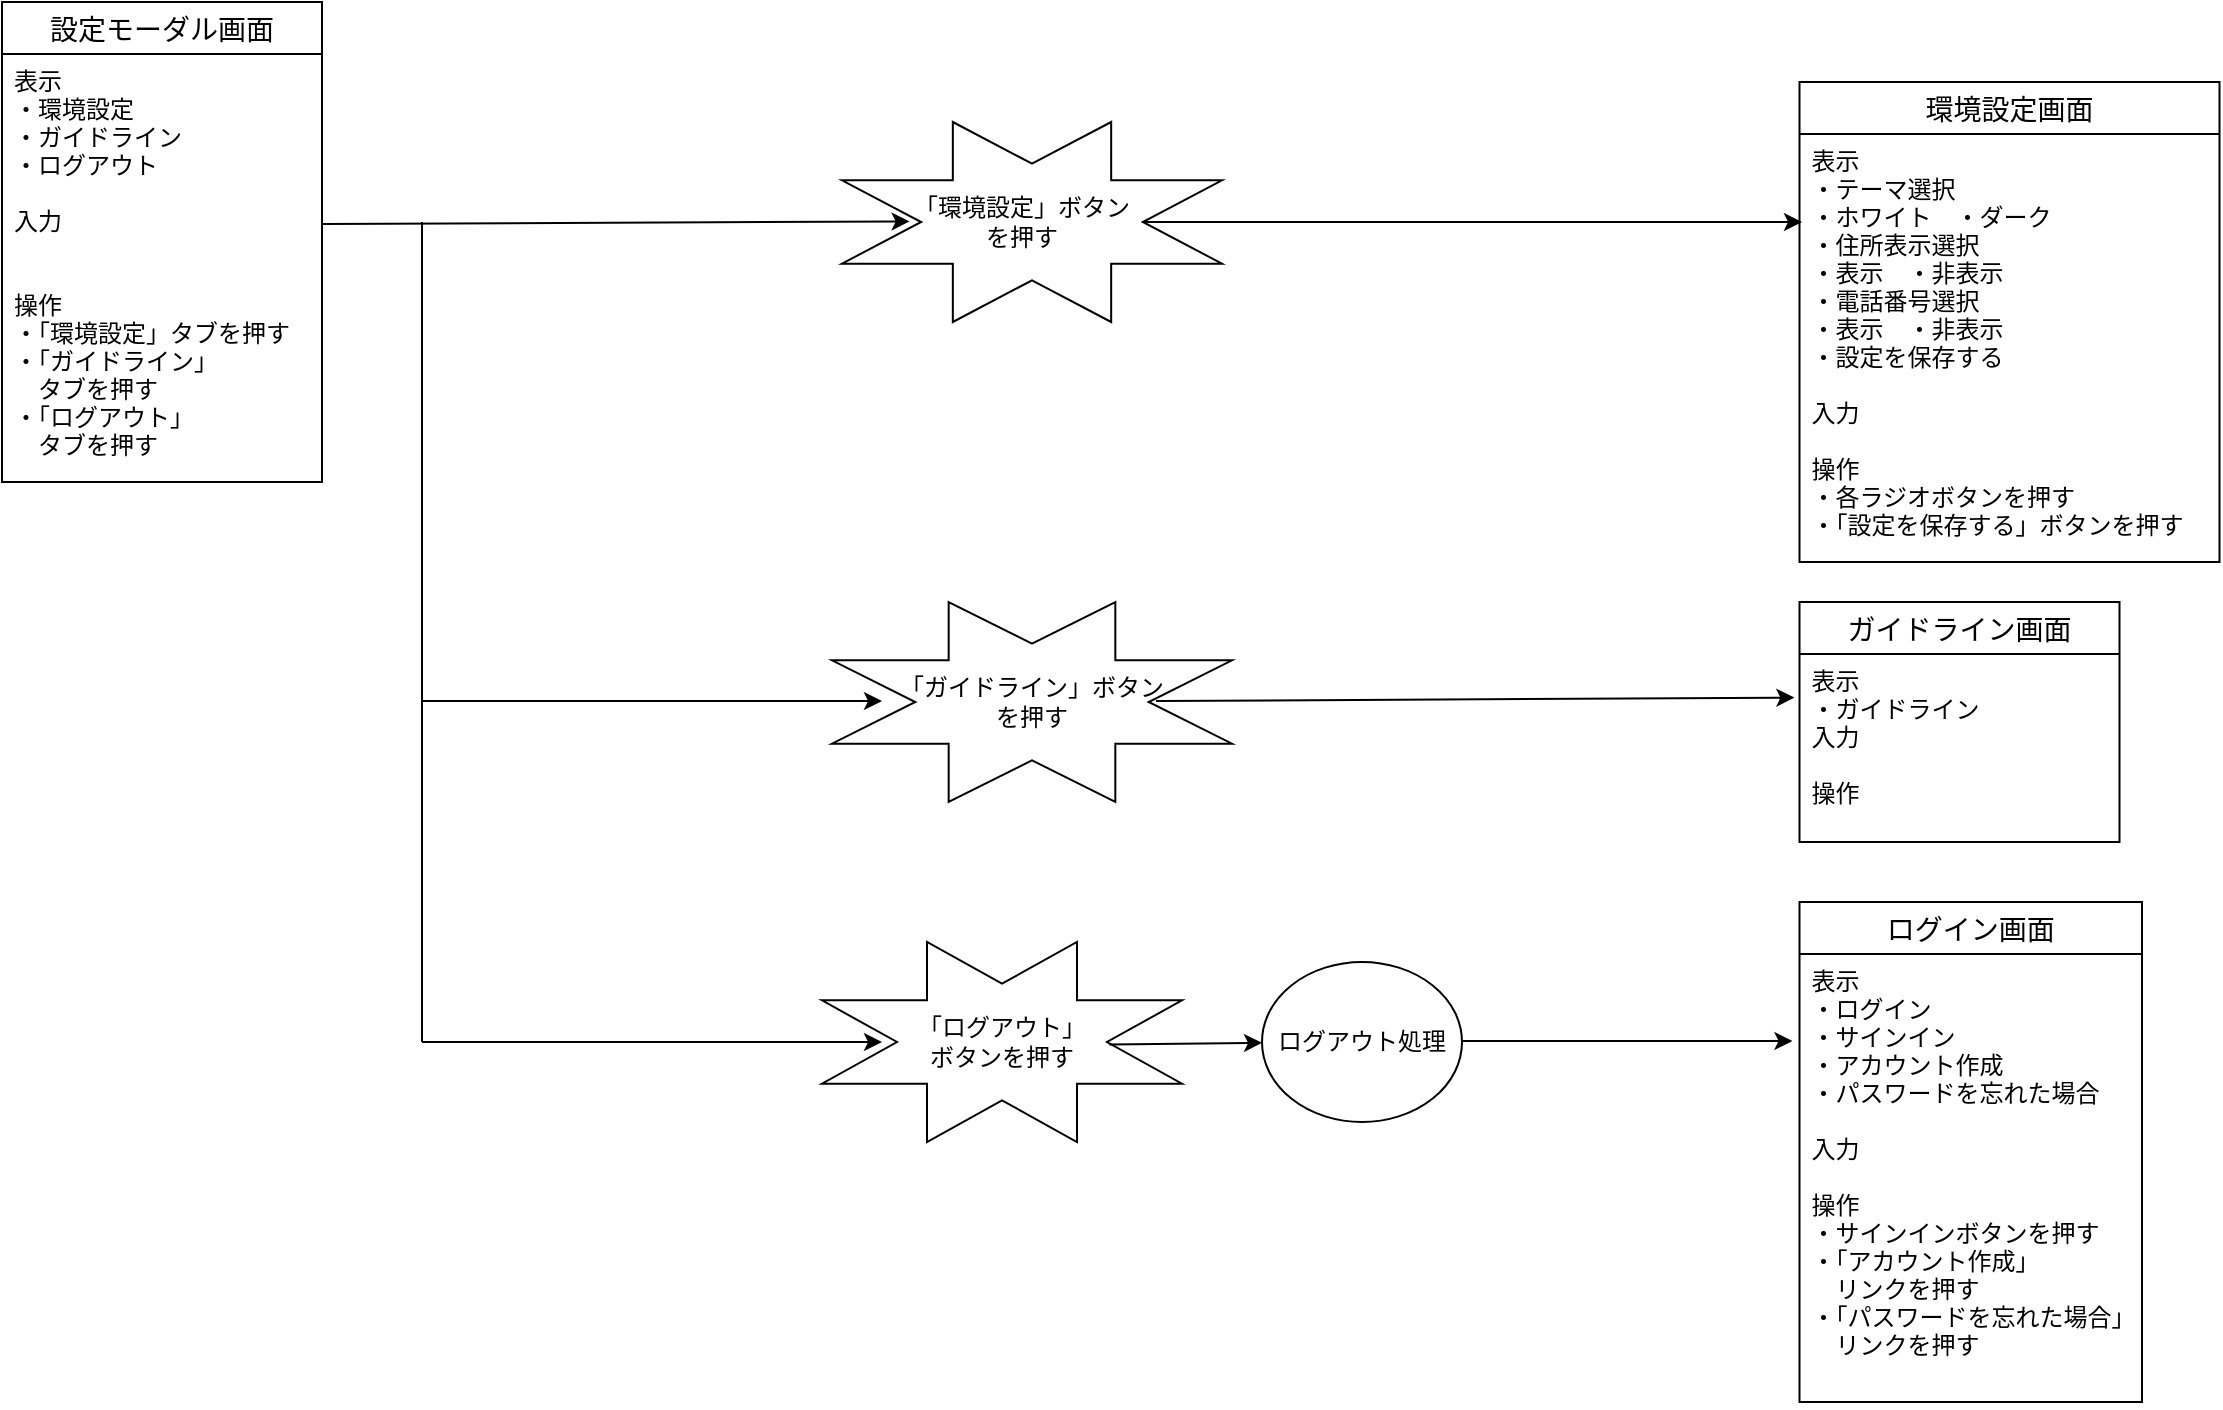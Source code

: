 <mxfile version="13.6.5">
    <diagram id="nBwtx5O17io5sNKS_FAY" name="ページ1">
        <mxGraphModel dx="1120" dy="574" grid="1" gridSize="10" guides="1" tooltips="1" connect="1" arrows="1" fold="1" page="1" pageScale="1" pageWidth="827" pageHeight="1169" math="0" shadow="0">
            <root>
                <mxCell id="0"/>
                <mxCell id="1" parent="0"/>
                <mxCell id="48" value="" style="endArrow=classic;html=1;entryX=0.178;entryY=0.497;entryDx=0;entryDy=0;entryPerimeter=0;" parent="1" target="66" edge="1">
                    <mxGeometry width="50" height="50" relative="1" as="geometry">
                        <mxPoint x="200" y="191" as="sourcePoint"/>
                        <mxPoint x="620" y="190" as="targetPoint"/>
                    </mxGeometry>
                </mxCell>
                <mxCell id="51" value="" style="endArrow=none;html=1;" parent="1" edge="1">
                    <mxGeometry width="50" height="50" relative="1" as="geometry">
                        <mxPoint x="250" y="600" as="sourcePoint"/>
                        <mxPoint x="250" y="190" as="targetPoint"/>
                    </mxGeometry>
                </mxCell>
                <mxCell id="59" value="" style="endArrow=classic;html=1;entryX=-0.016;entryY=0.105;entryDx=0;entryDy=0;entryPerimeter=0;" parent="1" edge="1">
                    <mxGeometry width="50" height="50" relative="1" as="geometry">
                        <mxPoint x="770" y="599.56" as="sourcePoint"/>
                        <mxPoint x="935.23" y="599.5" as="targetPoint"/>
                    </mxGeometry>
                </mxCell>
                <mxCell id="60" value="設定モーダル画面" style="swimlane;fontStyle=0;childLayout=stackLayout;horizontal=1;startSize=26;horizontalStack=0;resizeParent=1;resizeParentMax=0;resizeLast=0;collapsible=1;marginBottom=0;align=center;fontSize=14;" parent="1" vertex="1">
                    <mxGeometry x="40" y="80" width="160" height="240" as="geometry"/>
                </mxCell>
                <mxCell id="61" value="表示&#10;・環境設定&#10;・ガイドライン&#10;・ログアウト&#10;&#10;入力&#10;&#10;&#10;操作&#10;・「環境設定」タブを押す&#10;・「ガイドライン」&#10;　タブを押す&#10;・「ログアウト」&#10;　タブを押す&#10;" style="text;strokeColor=none;fillColor=none;spacingLeft=4;spacingRight=4;overflow=hidden;rotatable=0;points=[[0,0.5],[1,0.5]];portConstraint=eastwest;fontSize=12;" parent="60" vertex="1">
                    <mxGeometry y="26" width="160" height="214" as="geometry"/>
                </mxCell>
                <mxCell id="66" value="" style="verticalLabelPosition=bottom;verticalAlign=top;html=1;shape=mxgraph.basic.8_point_star;fillColor=#FFFFFF;" parent="1" vertex="1">
                    <mxGeometry x="460" y="140" width="190" height="100" as="geometry"/>
                </mxCell>
                <mxCell id="67" value="「環境設定」ボタンを押す" style="text;html=1;strokeColor=none;fillColor=none;align=center;verticalAlign=middle;whiteSpace=wrap;rounded=0;" parent="1" vertex="1">
                    <mxGeometry x="490" y="170" width="120" height="40" as="geometry"/>
                </mxCell>
                <mxCell id="68" value="" style="endArrow=classic;html=1;exitX=1;exitY=0.5;exitDx=0;exitDy=0;" parent="1" source="67" edge="1">
                    <mxGeometry width="50" height="50" relative="1" as="geometry">
                        <mxPoint x="827" y="160" as="sourcePoint"/>
                        <mxPoint x="940" y="190" as="targetPoint"/>
                    </mxGeometry>
                </mxCell>
                <mxCell id="30" value="環境設定画面" style="swimlane;fontStyle=0;childLayout=stackLayout;horizontal=1;startSize=26;horizontalStack=0;resizeParent=1;resizeParentMax=0;resizeLast=0;collapsible=1;marginBottom=0;align=center;fontSize=14;" parent="1" vertex="1">
                    <mxGeometry x="938.75" y="120" width="210" height="240" as="geometry"/>
                </mxCell>
                <mxCell id="31" value="表示&#10;・テーマ選択&#10;・ホワイト　・ダーク&#10;・住所表示選択&#10;・表示　・非表示&#10;・電話番号選択&#10;・表示　・非表示&#10;・設定を保存する&#10;&#10;入力&#10;&#10;操作&#10;・各ラジオボタンを押す&#10;・「設定を保存する」ボタンを押す&#10;" style="text;strokeColor=none;fillColor=none;spacingLeft=4;spacingRight=4;overflow=hidden;rotatable=0;points=[[0,0.5],[1,0.5]];portConstraint=eastwest;fontSize=12;" parent="30" vertex="1">
                    <mxGeometry y="26" width="210" height="214" as="geometry"/>
                </mxCell>
                <mxCell id="70" value="" style="verticalLabelPosition=bottom;verticalAlign=top;html=1;shape=mxgraph.basic.8_point_star;fillColor=#FFFFFF;" parent="1" vertex="1">
                    <mxGeometry x="455" y="380" width="200" height="100" as="geometry"/>
                </mxCell>
                <mxCell id="71" value="「ガイドライン」ボタンを押す" style="text;html=1;strokeColor=none;fillColor=none;align=center;verticalAlign=middle;whiteSpace=wrap;rounded=0;" parent="1" vertex="1">
                    <mxGeometry x="485" y="410" width="140" height="40" as="geometry"/>
                </mxCell>
                <mxCell id="72" value="" style="endArrow=classic;html=1;exitX=0.81;exitY=0.495;exitDx=0;exitDy=0;exitPerimeter=0;entryX=-0.016;entryY=0.232;entryDx=0;entryDy=0;entryPerimeter=0;" parent="1" source="70" target="45" edge="1">
                    <mxGeometry width="50" height="50" relative="1" as="geometry">
                        <mxPoint x="840" y="330" as="sourcePoint"/>
                        <mxPoint x="830" y="339" as="targetPoint"/>
                    </mxGeometry>
                </mxCell>
                <mxCell id="73" value="" style="endArrow=classic;html=1;" parent="1" edge="1">
                    <mxGeometry width="50" height="50" relative="1" as="geometry">
                        <mxPoint x="250" y="600" as="sourcePoint"/>
                        <mxPoint x="480" y="600" as="targetPoint"/>
                    </mxGeometry>
                </mxCell>
                <mxCell id="74" value="" style="verticalLabelPosition=bottom;verticalAlign=top;html=1;shape=mxgraph.basic.8_point_star;fillColor=#FFFFFF;" parent="1" vertex="1">
                    <mxGeometry x="450" y="550" width="180" height="100" as="geometry"/>
                </mxCell>
                <mxCell id="75" value="「ログアウト」ボタンを押す" style="text;html=1;strokeColor=none;fillColor=none;align=center;verticalAlign=middle;whiteSpace=wrap;rounded=0;" parent="1" vertex="1">
                    <mxGeometry x="495" y="590" width="90" height="20" as="geometry"/>
                </mxCell>
                <mxCell id="76" value="" style="endArrow=classic;html=1;exitX=0.798;exitY=0.512;exitDx=0;exitDy=0;exitPerimeter=0;" parent="1" source="74" target="77" edge="1">
                    <mxGeometry width="50" height="50" relative="1" as="geometry">
                        <mxPoint x="700" y="480" as="sourcePoint"/>
                        <mxPoint x="680" y="501" as="targetPoint"/>
                    </mxGeometry>
                </mxCell>
                <mxCell id="77" value="ログアウト処理" style="ellipse;whiteSpace=wrap;html=1;" parent="1" vertex="1">
                    <mxGeometry x="670" y="560" width="100" height="80" as="geometry"/>
                </mxCell>
                <mxCell id="79" value="ログイン画面" style="swimlane;fontStyle=0;childLayout=stackLayout;horizontal=1;startSize=26;horizontalStack=0;resizeParent=1;resizeParentMax=0;resizeLast=0;collapsible=1;marginBottom=0;align=center;fontSize=14;" parent="1" vertex="1">
                    <mxGeometry x="938.75" y="530" width="171.25" height="250" as="geometry"/>
                </mxCell>
                <mxCell id="80" value="表示&#10;・ログイン&#10;・サインイン&#10;・アカウント作成&#10;・パスワードを忘れた場合&#10;&#10;入力&#10;&#10;操作&#10;・サインインボタンを押す&#10;・「アカウント作成」&#10;　リンクを押す&#10;・「パスワードを忘れた場合」&#10;　リンクを押す" style="text;strokeColor=none;fillColor=none;spacingLeft=4;spacingRight=4;overflow=hidden;rotatable=0;points=[[0,0.5],[1,0.5]];portConstraint=eastwest;fontSize=12;" parent="79" vertex="1">
                    <mxGeometry y="26" width="171.25" height="224" as="geometry"/>
                </mxCell>
                <mxCell id="82" value="" style="endArrow=classic;html=1;" parent="1" edge="1">
                    <mxGeometry width="50" height="50" relative="1" as="geometry">
                        <mxPoint x="250" y="429.5" as="sourcePoint"/>
                        <mxPoint x="480" y="429.5" as="targetPoint"/>
                    </mxGeometry>
                </mxCell>
                <mxCell id="44" value="ガイドライン画面" style="swimlane;fontStyle=0;childLayout=stackLayout;horizontal=1;startSize=26;horizontalStack=0;resizeParent=1;resizeParentMax=0;resizeLast=0;collapsible=1;marginBottom=0;align=center;fontSize=14;" parent="1" vertex="1">
                    <mxGeometry x="938.75" y="380" width="160" height="120" as="geometry"/>
                </mxCell>
                <mxCell id="45" value="表示&#10;・ガイドライン&#10;入力&#10;&#10;操作&#10;" style="text;strokeColor=none;fillColor=none;spacingLeft=4;spacingRight=4;overflow=hidden;rotatable=0;points=[[0,0.5],[1,0.5]];portConstraint=eastwest;fontSize=12;" parent="44" vertex="1">
                    <mxGeometry y="26" width="160" height="94" as="geometry"/>
                </mxCell>
            </root>
        </mxGraphModel>
    </diagram>
</mxfile>